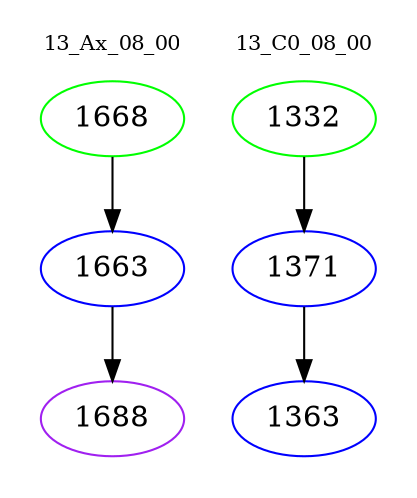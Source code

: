 digraph{
subgraph cluster_0 {
color = white
label = "13_Ax_08_00";
fontsize=10;
T0_1668 [label="1668", color="green"]
T0_1668 -> T0_1663 [color="black"]
T0_1663 [label="1663", color="blue"]
T0_1663 -> T0_1688 [color="black"]
T0_1688 [label="1688", color="purple"]
}
subgraph cluster_1 {
color = white
label = "13_C0_08_00";
fontsize=10;
T1_1332 [label="1332", color="green"]
T1_1332 -> T1_1371 [color="black"]
T1_1371 [label="1371", color="blue"]
T1_1371 -> T1_1363 [color="black"]
T1_1363 [label="1363", color="blue"]
}
}
